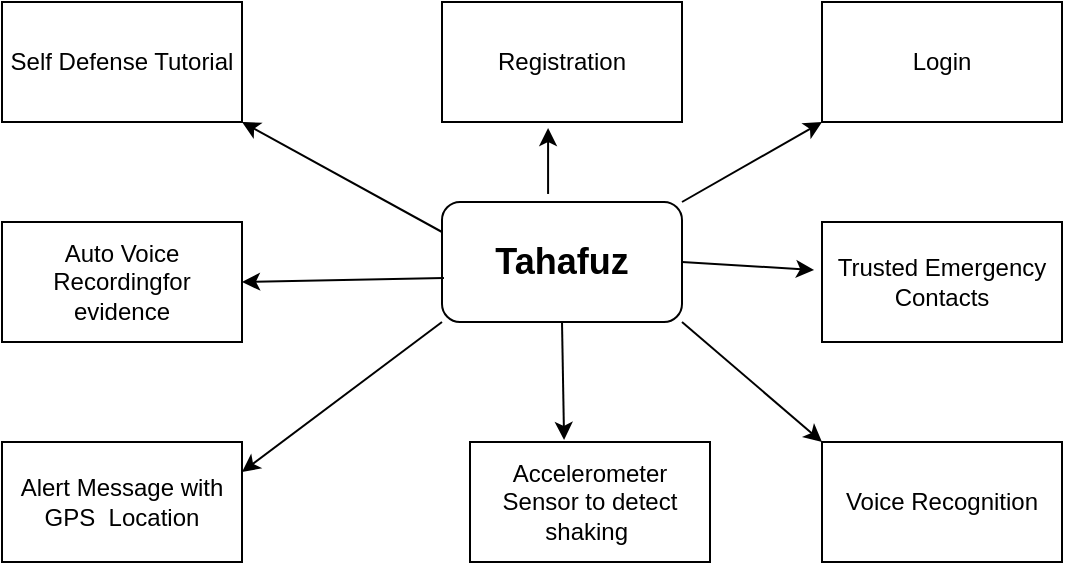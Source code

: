 <mxfile version="19.0.3" type="device"><diagram id="oiav43OYtN1B0kKk08zL" name="Page-1"><mxGraphModel dx="868" dy="450" grid="1" gridSize="10" guides="1" tooltips="1" connect="1" arrows="1" fold="1" page="1" pageScale="1" pageWidth="827" pageHeight="1169" math="0" shadow="0"><root><mxCell id="0"/><mxCell id="1" parent="0"/><mxCell id="Ap5BxX1idloWUePjNg5Y-1" value="&lt;b&gt;&lt;font style=&quot;font-size: 18px;&quot;&gt;Tahafuz&lt;/font&gt;&lt;/b&gt;" style="rounded=1;whiteSpace=wrap;html=1;" vertex="1" parent="1"><mxGeometry x="340" y="230" width="120" height="60" as="geometry"/></mxCell><mxCell id="Ap5BxX1idloWUePjNg5Y-2" value="Self Defense Tutorial" style="rounded=0;whiteSpace=wrap;html=1;" vertex="1" parent="1"><mxGeometry x="120" y="130" width="120" height="60" as="geometry"/></mxCell><mxCell id="Ap5BxX1idloWUePjNg5Y-3" value="Registration" style="rounded=0;whiteSpace=wrap;html=1;" vertex="1" parent="1"><mxGeometry x="340" y="130" width="120" height="60" as="geometry"/></mxCell><mxCell id="Ap5BxX1idloWUePjNg5Y-4" value="Login" style="rounded=0;whiteSpace=wrap;html=1;" vertex="1" parent="1"><mxGeometry x="530" y="130" width="120" height="60" as="geometry"/></mxCell><mxCell id="Ap5BxX1idloWUePjNg5Y-5" value="Auto Voice Recordingfor evidence" style="rounded=0;whiteSpace=wrap;html=1;" vertex="1" parent="1"><mxGeometry x="120" y="240" width="120" height="60" as="geometry"/></mxCell><mxCell id="Ap5BxX1idloWUePjNg5Y-6" value="Alert Message with GPS&amp;nbsp; Location" style="rounded=0;whiteSpace=wrap;html=1;" vertex="1" parent="1"><mxGeometry x="120" y="350" width="120" height="60" as="geometry"/></mxCell><mxCell id="Ap5BxX1idloWUePjNg5Y-7" value="Accelerometer Sensor to detect shaking&amp;nbsp;" style="rounded=0;whiteSpace=wrap;html=1;" vertex="1" parent="1"><mxGeometry x="354" y="350" width="120" height="60" as="geometry"/></mxCell><mxCell id="Ap5BxX1idloWUePjNg5Y-8" value="Trusted Emergency Contacts" style="rounded=0;whiteSpace=wrap;html=1;" vertex="1" parent="1"><mxGeometry x="530" y="240" width="120" height="60" as="geometry"/></mxCell><mxCell id="Ap5BxX1idloWUePjNg5Y-9" value="Voice Recognition" style="rounded=0;whiteSpace=wrap;html=1;" vertex="1" parent="1"><mxGeometry x="530" y="350" width="120" height="60" as="geometry"/></mxCell><mxCell id="Ap5BxX1idloWUePjNg5Y-10" value="" style="endArrow=classic;html=1;rounded=0;fontSize=18;exitX=1;exitY=0;exitDx=0;exitDy=0;" edge="1" parent="1" source="Ap5BxX1idloWUePjNg5Y-1"><mxGeometry width="50" height="50" relative="1" as="geometry"><mxPoint x="480" y="240" as="sourcePoint"/><mxPoint x="530" y="190" as="targetPoint"/></mxGeometry></mxCell><mxCell id="Ap5BxX1idloWUePjNg5Y-11" value="" style="endArrow=classic;html=1;rounded=0;fontSize=18;exitX=1;exitY=0.5;exitDx=0;exitDy=0;entryX=-0.033;entryY=0.4;entryDx=0;entryDy=0;entryPerimeter=0;" edge="1" parent="1" source="Ap5BxX1idloWUePjNg5Y-1" target="Ap5BxX1idloWUePjNg5Y-8"><mxGeometry width="50" height="50" relative="1" as="geometry"><mxPoint x="470" y="240" as="sourcePoint"/><mxPoint x="540" y="200" as="targetPoint"/><Array as="points"><mxPoint x="460" y="260"/></Array></mxGeometry></mxCell><mxCell id="Ap5BxX1idloWUePjNg5Y-12" value="" style="endArrow=classic;html=1;rounded=0;fontSize=18;exitX=1;exitY=1;exitDx=0;exitDy=0;entryX=0;entryY=0;entryDx=0;entryDy=0;" edge="1" parent="1" source="Ap5BxX1idloWUePjNg5Y-1" target="Ap5BxX1idloWUePjNg5Y-9"><mxGeometry width="50" height="50" relative="1" as="geometry"><mxPoint x="440" y="330" as="sourcePoint"/><mxPoint x="510" y="290" as="targetPoint"/><Array as="points"/></mxGeometry></mxCell><mxCell id="Ap5BxX1idloWUePjNg5Y-13" value="" style="endArrow=classic;html=1;rounded=0;fontSize=18;exitX=0.5;exitY=1;exitDx=0;exitDy=0;entryX=0.392;entryY=-0.017;entryDx=0;entryDy=0;entryPerimeter=0;" edge="1" parent="1" source="Ap5BxX1idloWUePjNg5Y-1" target="Ap5BxX1idloWUePjNg5Y-7"><mxGeometry width="50" height="50" relative="1" as="geometry"><mxPoint x="344" y="340" as="sourcePoint"/><mxPoint x="414" y="300" as="targetPoint"/></mxGeometry></mxCell><mxCell id="Ap5BxX1idloWUePjNg5Y-14" value="" style="endArrow=classic;html=1;rounded=0;fontSize=18;exitX=0.442;exitY=-0.067;exitDx=0;exitDy=0;entryX=0.442;entryY=1.05;entryDx=0;entryDy=0;entryPerimeter=0;exitPerimeter=0;" edge="1" parent="1" source="Ap5BxX1idloWUePjNg5Y-1" target="Ap5BxX1idloWUePjNg5Y-3"><mxGeometry width="50" height="50" relative="1" as="geometry"><mxPoint x="280" y="250" as="sourcePoint"/><mxPoint x="350" y="210" as="targetPoint"/></mxGeometry></mxCell><mxCell id="Ap5BxX1idloWUePjNg5Y-15" value="" style="endArrow=classic;html=1;rounded=0;fontSize=18;entryX=1;entryY=1;entryDx=0;entryDy=0;exitX=0;exitY=0.25;exitDx=0;exitDy=0;" edge="1" parent="1" source="Ap5BxX1idloWUePjNg5Y-1" target="Ap5BxX1idloWUePjNg5Y-2"><mxGeometry width="50" height="50" relative="1" as="geometry"><mxPoint x="330" y="240" as="sourcePoint"/><mxPoint x="320" y="200" as="targetPoint"/></mxGeometry></mxCell><mxCell id="Ap5BxX1idloWUePjNg5Y-16" value="" style="endArrow=classic;html=1;rounded=0;fontSize=18;exitX=0.008;exitY=0.633;exitDx=0;exitDy=0;entryX=1;entryY=0.5;entryDx=0;entryDy=0;exitPerimeter=0;" edge="1" parent="1" source="Ap5BxX1idloWUePjNg5Y-1" target="Ap5BxX1idloWUePjNg5Y-5"><mxGeometry width="50" height="50" relative="1" as="geometry"><mxPoint x="260" y="320" as="sourcePoint"/><mxPoint x="330" y="280" as="targetPoint"/></mxGeometry></mxCell><mxCell id="Ap5BxX1idloWUePjNg5Y-17" value="" style="endArrow=classic;html=1;rounded=0;fontSize=18;exitX=0;exitY=1;exitDx=0;exitDy=0;entryX=1;entryY=0.25;entryDx=0;entryDy=0;" edge="1" parent="1" source="Ap5BxX1idloWUePjNg5Y-1" target="Ap5BxX1idloWUePjNg5Y-6"><mxGeometry width="50" height="50" relative="1" as="geometry"><mxPoint x="260" y="350" as="sourcePoint"/><mxPoint x="330" y="310" as="targetPoint"/></mxGeometry></mxCell></root></mxGraphModel></diagram></mxfile>